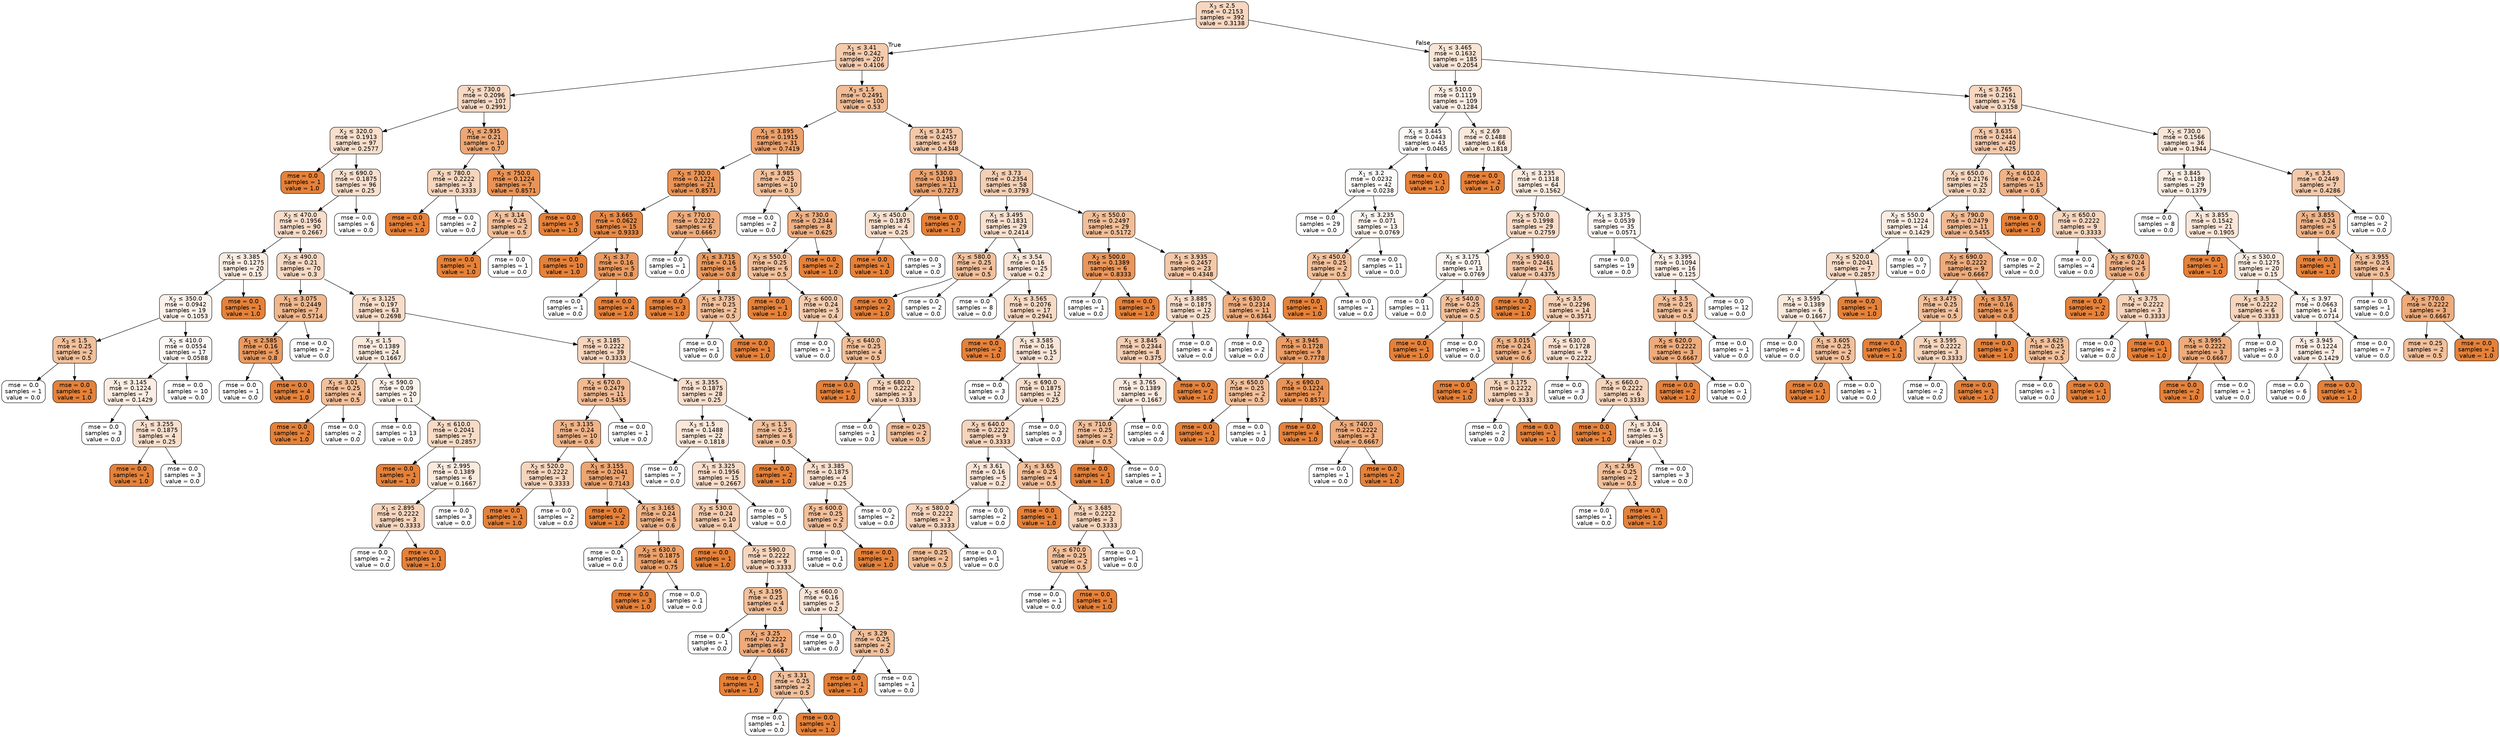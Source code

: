 digraph Tree {
node [shape=box, style="filled, rounded", color="black", fontname=helvetica] ;
edge [fontname=helvetica] ;
0 [label=<X<SUB>3</SUB> &le; 2.5<br/>mse = 0.2153<br/>samples = 392<br/>value = 0.3138>, fillcolor="#e5813950"] ;
1 [label=<X<SUB>1</SUB> &le; 3.41<br/>mse = 0.242<br/>samples = 207<br/>value = 0.4106>, fillcolor="#e5813969"] ;
0 -> 1 [labeldistance=2.5, labelangle=45, headlabel="True"] ;
2 [label=<X<SUB>2</SUB> &le; 730.0<br/>mse = 0.2096<br/>samples = 107<br/>value = 0.2991>, fillcolor="#e581394c"] ;
1 -> 2 ;
3 [label=<X<SUB>2</SUB> &le; 320.0<br/>mse = 0.1913<br/>samples = 97<br/>value = 0.2577>, fillcolor="#e5813942"] ;
2 -> 3 ;
4 [label=<mse = 0.0<br/>samples = 1<br/>value = 1.0>, fillcolor="#e58139ff"] ;
3 -> 4 ;
5 [label=<X<SUB>2</SUB> &le; 690.0<br/>mse = 0.1875<br/>samples = 96<br/>value = 0.25>, fillcolor="#e5813940"] ;
3 -> 5 ;
6 [label=<X<SUB>2</SUB> &le; 470.0<br/>mse = 0.1956<br/>samples = 90<br/>value = 0.2667>, fillcolor="#e5813944"] ;
5 -> 6 ;
7 [label=<X<SUB>1</SUB> &le; 3.385<br/>mse = 0.1275<br/>samples = 20<br/>value = 0.15>, fillcolor="#e5813926"] ;
6 -> 7 ;
8 [label=<X<SUB>2</SUB> &le; 350.0<br/>mse = 0.0942<br/>samples = 19<br/>value = 0.1053>, fillcolor="#e581391b"] ;
7 -> 8 ;
9 [label=<X<SUB>3</SUB> &le; 1.5<br/>mse = 0.25<br/>samples = 2<br/>value = 0.5>, fillcolor="#e5813980"] ;
8 -> 9 ;
10 [label=<mse = 0.0<br/>samples = 1<br/>value = 0.0>, fillcolor="#e5813900"] ;
9 -> 10 ;
11 [label=<mse = 0.0<br/>samples = 1<br/>value = 1.0>, fillcolor="#e58139ff"] ;
9 -> 11 ;
12 [label=<X<SUB>2</SUB> &le; 410.0<br/>mse = 0.0554<br/>samples = 17<br/>value = 0.0588>, fillcolor="#e581390f"] ;
8 -> 12 ;
13 [label=<X<SUB>1</SUB> &le; 3.145<br/>mse = 0.1224<br/>samples = 7<br/>value = 0.1429>, fillcolor="#e5813924"] ;
12 -> 13 ;
14 [label=<mse = 0.0<br/>samples = 3<br/>value = 0.0>, fillcolor="#e5813900"] ;
13 -> 14 ;
15 [label=<X<SUB>1</SUB> &le; 3.255<br/>mse = 0.1875<br/>samples = 4<br/>value = 0.25>, fillcolor="#e5813940"] ;
13 -> 15 ;
16 [label=<mse = 0.0<br/>samples = 1<br/>value = 1.0>, fillcolor="#e58139ff"] ;
15 -> 16 ;
17 [label=<mse = 0.0<br/>samples = 3<br/>value = 0.0>, fillcolor="#e5813900"] ;
15 -> 17 ;
18 [label=<mse = 0.0<br/>samples = 10<br/>value = 0.0>, fillcolor="#e5813900"] ;
12 -> 18 ;
19 [label=<mse = 0.0<br/>samples = 1<br/>value = 1.0>, fillcolor="#e58139ff"] ;
7 -> 19 ;
20 [label=<X<SUB>2</SUB> &le; 490.0<br/>mse = 0.21<br/>samples = 70<br/>value = 0.3>, fillcolor="#e581394c"] ;
6 -> 20 ;
21 [label=<X<SUB>1</SUB> &le; 3.075<br/>mse = 0.2449<br/>samples = 7<br/>value = 0.5714>, fillcolor="#e5813992"] ;
20 -> 21 ;
22 [label=<X<SUB>1</SUB> &le; 2.585<br/>mse = 0.16<br/>samples = 5<br/>value = 0.8>, fillcolor="#e58139cc"] ;
21 -> 22 ;
23 [label=<mse = 0.0<br/>samples = 1<br/>value = 0.0>, fillcolor="#e5813900"] ;
22 -> 23 ;
24 [label=<mse = 0.0<br/>samples = 4<br/>value = 1.0>, fillcolor="#e58139ff"] ;
22 -> 24 ;
25 [label=<mse = 0.0<br/>samples = 2<br/>value = 0.0>, fillcolor="#e5813900"] ;
21 -> 25 ;
26 [label=<X<SUB>1</SUB> &le; 3.125<br/>mse = 0.197<br/>samples = 63<br/>value = 0.2698>, fillcolor="#e5813945"] ;
20 -> 26 ;
27 [label=<X<SUB>3</SUB> &le; 1.5<br/>mse = 0.1389<br/>samples = 24<br/>value = 0.1667>, fillcolor="#e581392a"] ;
26 -> 27 ;
28 [label=<X<SUB>1</SUB> &le; 3.01<br/>mse = 0.25<br/>samples = 4<br/>value = 0.5>, fillcolor="#e5813980"] ;
27 -> 28 ;
29 [label=<mse = 0.0<br/>samples = 2<br/>value = 1.0>, fillcolor="#e58139ff"] ;
28 -> 29 ;
30 [label=<mse = 0.0<br/>samples = 2<br/>value = 0.0>, fillcolor="#e5813900"] ;
28 -> 30 ;
31 [label=<X<SUB>2</SUB> &le; 590.0<br/>mse = 0.09<br/>samples = 20<br/>value = 0.1>, fillcolor="#e581391a"] ;
27 -> 31 ;
32 [label=<mse = 0.0<br/>samples = 13<br/>value = 0.0>, fillcolor="#e5813900"] ;
31 -> 32 ;
33 [label=<X<SUB>2</SUB> &le; 610.0<br/>mse = 0.2041<br/>samples = 7<br/>value = 0.2857>, fillcolor="#e5813949"] ;
31 -> 33 ;
34 [label=<mse = 0.0<br/>samples = 1<br/>value = 1.0>, fillcolor="#e58139ff"] ;
33 -> 34 ;
35 [label=<X<SUB>1</SUB> &le; 2.995<br/>mse = 0.1389<br/>samples = 6<br/>value = 0.1667>, fillcolor="#e581392a"] ;
33 -> 35 ;
36 [label=<X<SUB>1</SUB> &le; 2.895<br/>mse = 0.2222<br/>samples = 3<br/>value = 0.3333>, fillcolor="#e5813955"] ;
35 -> 36 ;
37 [label=<mse = 0.0<br/>samples = 2<br/>value = 0.0>, fillcolor="#e5813900"] ;
36 -> 37 ;
38 [label=<mse = 0.0<br/>samples = 1<br/>value = 1.0>, fillcolor="#e58139ff"] ;
36 -> 38 ;
39 [label=<mse = 0.0<br/>samples = 3<br/>value = 0.0>, fillcolor="#e5813900"] ;
35 -> 39 ;
40 [label=<X<SUB>1</SUB> &le; 3.185<br/>mse = 0.2222<br/>samples = 39<br/>value = 0.3333>, fillcolor="#e5813955"] ;
26 -> 40 ;
41 [label=<X<SUB>2</SUB> &le; 670.0<br/>mse = 0.2479<br/>samples = 11<br/>value = 0.5455>, fillcolor="#e581398b"] ;
40 -> 41 ;
42 [label=<X<SUB>1</SUB> &le; 3.135<br/>mse = 0.24<br/>samples = 10<br/>value = 0.6>, fillcolor="#e5813999"] ;
41 -> 42 ;
43 [label=<X<SUB>2</SUB> &le; 520.0<br/>mse = 0.2222<br/>samples = 3<br/>value = 0.3333>, fillcolor="#e5813955"] ;
42 -> 43 ;
44 [label=<mse = 0.0<br/>samples = 1<br/>value = 1.0>, fillcolor="#e58139ff"] ;
43 -> 44 ;
45 [label=<mse = 0.0<br/>samples = 2<br/>value = 0.0>, fillcolor="#e5813900"] ;
43 -> 45 ;
46 [label=<X<SUB>1</SUB> &le; 3.155<br/>mse = 0.2041<br/>samples = 7<br/>value = 0.7143>, fillcolor="#e58139b6"] ;
42 -> 46 ;
47 [label=<mse = 0.0<br/>samples = 2<br/>value = 1.0>, fillcolor="#e58139ff"] ;
46 -> 47 ;
48 [label=<X<SUB>1</SUB> &le; 3.165<br/>mse = 0.24<br/>samples = 5<br/>value = 0.6>, fillcolor="#e5813999"] ;
46 -> 48 ;
49 [label=<mse = 0.0<br/>samples = 1<br/>value = 0.0>, fillcolor="#e5813900"] ;
48 -> 49 ;
50 [label=<X<SUB>2</SUB> &le; 630.0<br/>mse = 0.1875<br/>samples = 4<br/>value = 0.75>, fillcolor="#e58139bf"] ;
48 -> 50 ;
51 [label=<mse = 0.0<br/>samples = 3<br/>value = 1.0>, fillcolor="#e58139ff"] ;
50 -> 51 ;
52 [label=<mse = 0.0<br/>samples = 1<br/>value = 0.0>, fillcolor="#e5813900"] ;
50 -> 52 ;
53 [label=<mse = 0.0<br/>samples = 1<br/>value = 0.0>, fillcolor="#e5813900"] ;
41 -> 53 ;
54 [label=<X<SUB>1</SUB> &le; 3.355<br/>mse = 0.1875<br/>samples = 28<br/>value = 0.25>, fillcolor="#e5813940"] ;
40 -> 54 ;
55 [label=<X<SUB>3</SUB> &le; 1.5<br/>mse = 0.1488<br/>samples = 22<br/>value = 0.1818>, fillcolor="#e581392e"] ;
54 -> 55 ;
56 [label=<mse = 0.0<br/>samples = 7<br/>value = 0.0>, fillcolor="#e5813900"] ;
55 -> 56 ;
57 [label=<X<SUB>1</SUB> &le; 3.325<br/>mse = 0.1956<br/>samples = 15<br/>value = 0.2667>, fillcolor="#e5813944"] ;
55 -> 57 ;
58 [label=<X<SUB>2</SUB> &le; 530.0<br/>mse = 0.24<br/>samples = 10<br/>value = 0.4>, fillcolor="#e5813966"] ;
57 -> 58 ;
59 [label=<mse = 0.0<br/>samples = 1<br/>value = 1.0>, fillcolor="#e58139ff"] ;
58 -> 59 ;
60 [label=<X<SUB>2</SUB> &le; 590.0<br/>mse = 0.2222<br/>samples = 9<br/>value = 0.3333>, fillcolor="#e5813955"] ;
58 -> 60 ;
61 [label=<X<SUB>1</SUB> &le; 3.195<br/>mse = 0.25<br/>samples = 4<br/>value = 0.5>, fillcolor="#e5813980"] ;
60 -> 61 ;
62 [label=<mse = 0.0<br/>samples = 1<br/>value = 0.0>, fillcolor="#e5813900"] ;
61 -> 62 ;
63 [label=<X<SUB>1</SUB> &le; 3.25<br/>mse = 0.2222<br/>samples = 3<br/>value = 0.6667>, fillcolor="#e58139aa"] ;
61 -> 63 ;
64 [label=<mse = 0.0<br/>samples = 1<br/>value = 1.0>, fillcolor="#e58139ff"] ;
63 -> 64 ;
65 [label=<X<SUB>1</SUB> &le; 3.31<br/>mse = 0.25<br/>samples = 2<br/>value = 0.5>, fillcolor="#e5813980"] ;
63 -> 65 ;
66 [label=<mse = 0.0<br/>samples = 1<br/>value = 0.0>, fillcolor="#e5813900"] ;
65 -> 66 ;
67 [label=<mse = 0.0<br/>samples = 1<br/>value = 1.0>, fillcolor="#e58139ff"] ;
65 -> 67 ;
68 [label=<X<SUB>2</SUB> &le; 660.0<br/>mse = 0.16<br/>samples = 5<br/>value = 0.2>, fillcolor="#e5813933"] ;
60 -> 68 ;
69 [label=<mse = 0.0<br/>samples = 3<br/>value = 0.0>, fillcolor="#e5813900"] ;
68 -> 69 ;
70 [label=<X<SUB>1</SUB> &le; 3.29<br/>mse = 0.25<br/>samples = 2<br/>value = 0.5>, fillcolor="#e5813980"] ;
68 -> 70 ;
71 [label=<mse = 0.0<br/>samples = 1<br/>value = 1.0>, fillcolor="#e58139ff"] ;
70 -> 71 ;
72 [label=<mse = 0.0<br/>samples = 1<br/>value = 0.0>, fillcolor="#e5813900"] ;
70 -> 72 ;
73 [label=<mse = 0.0<br/>samples = 5<br/>value = 0.0>, fillcolor="#e5813900"] ;
57 -> 73 ;
74 [label=<X<SUB>3</SUB> &le; 1.5<br/>mse = 0.25<br/>samples = 6<br/>value = 0.5>, fillcolor="#e5813980"] ;
54 -> 74 ;
75 [label=<mse = 0.0<br/>samples = 2<br/>value = 1.0>, fillcolor="#e58139ff"] ;
74 -> 75 ;
76 [label=<X<SUB>1</SUB> &le; 3.385<br/>mse = 0.1875<br/>samples = 4<br/>value = 0.25>, fillcolor="#e5813940"] ;
74 -> 76 ;
77 [label=<X<SUB>2</SUB> &le; 600.0<br/>mse = 0.25<br/>samples = 2<br/>value = 0.5>, fillcolor="#e5813980"] ;
76 -> 77 ;
78 [label=<mse = 0.0<br/>samples = 1<br/>value = 0.0>, fillcolor="#e5813900"] ;
77 -> 78 ;
79 [label=<mse = 0.0<br/>samples = 1<br/>value = 1.0>, fillcolor="#e58139ff"] ;
77 -> 79 ;
80 [label=<mse = 0.0<br/>samples = 2<br/>value = 0.0>, fillcolor="#e5813900"] ;
76 -> 80 ;
81 [label=<mse = 0.0<br/>samples = 6<br/>value = 0.0>, fillcolor="#e5813900"] ;
5 -> 81 ;
82 [label=<X<SUB>1</SUB> &le; 2.935<br/>mse = 0.21<br/>samples = 10<br/>value = 0.7>, fillcolor="#e58139b2"] ;
2 -> 82 ;
83 [label=<X<SUB>2</SUB> &le; 780.0<br/>mse = 0.2222<br/>samples = 3<br/>value = 0.3333>, fillcolor="#e5813955"] ;
82 -> 83 ;
84 [label=<mse = 0.0<br/>samples = 1<br/>value = 1.0>, fillcolor="#e58139ff"] ;
83 -> 84 ;
85 [label=<mse = 0.0<br/>samples = 2<br/>value = 0.0>, fillcolor="#e5813900"] ;
83 -> 85 ;
86 [label=<X<SUB>2</SUB> &le; 750.0<br/>mse = 0.1224<br/>samples = 7<br/>value = 0.8571>, fillcolor="#e58139db"] ;
82 -> 86 ;
87 [label=<X<SUB>1</SUB> &le; 3.14<br/>mse = 0.25<br/>samples = 2<br/>value = 0.5>, fillcolor="#e5813980"] ;
86 -> 87 ;
88 [label=<mse = 0.0<br/>samples = 1<br/>value = 1.0>, fillcolor="#e58139ff"] ;
87 -> 88 ;
89 [label=<mse = 0.0<br/>samples = 1<br/>value = 0.0>, fillcolor="#e5813900"] ;
87 -> 89 ;
90 [label=<mse = 0.0<br/>samples = 5<br/>value = 1.0>, fillcolor="#e58139ff"] ;
86 -> 90 ;
91 [label=<X<SUB>3</SUB> &le; 1.5<br/>mse = 0.2491<br/>samples = 100<br/>value = 0.53>, fillcolor="#e5813987"] ;
1 -> 91 ;
92 [label=<X<SUB>1</SUB> &le; 3.895<br/>mse = 0.1915<br/>samples = 31<br/>value = 0.7419>, fillcolor="#e58139bd"] ;
91 -> 92 ;
93 [label=<X<SUB>2</SUB> &le; 730.0<br/>mse = 0.1224<br/>samples = 21<br/>value = 0.8571>, fillcolor="#e58139db"] ;
92 -> 93 ;
94 [label=<X<SUB>1</SUB> &le; 3.665<br/>mse = 0.0622<br/>samples = 15<br/>value = 0.9333>, fillcolor="#e58139ee"] ;
93 -> 94 ;
95 [label=<mse = 0.0<br/>samples = 10<br/>value = 1.0>, fillcolor="#e58139ff"] ;
94 -> 95 ;
96 [label=<X<SUB>1</SUB> &le; 3.7<br/>mse = 0.16<br/>samples = 5<br/>value = 0.8>, fillcolor="#e58139cc"] ;
94 -> 96 ;
97 [label=<mse = 0.0<br/>samples = 1<br/>value = 0.0>, fillcolor="#e5813900"] ;
96 -> 97 ;
98 [label=<mse = 0.0<br/>samples = 4<br/>value = 1.0>, fillcolor="#e58139ff"] ;
96 -> 98 ;
99 [label=<X<SUB>2</SUB> &le; 770.0<br/>mse = 0.2222<br/>samples = 6<br/>value = 0.6667>, fillcolor="#e58139aa"] ;
93 -> 99 ;
100 [label=<mse = 0.0<br/>samples = 1<br/>value = 0.0>, fillcolor="#e5813900"] ;
99 -> 100 ;
101 [label=<X<SUB>1</SUB> &le; 3.715<br/>mse = 0.16<br/>samples = 5<br/>value = 0.8>, fillcolor="#e58139cc"] ;
99 -> 101 ;
102 [label=<mse = 0.0<br/>samples = 3<br/>value = 1.0>, fillcolor="#e58139ff"] ;
101 -> 102 ;
103 [label=<X<SUB>1</SUB> &le; 3.735<br/>mse = 0.25<br/>samples = 2<br/>value = 0.5>, fillcolor="#e5813980"] ;
101 -> 103 ;
104 [label=<mse = 0.0<br/>samples = 1<br/>value = 0.0>, fillcolor="#e5813900"] ;
103 -> 104 ;
105 [label=<mse = 0.0<br/>samples = 1<br/>value = 1.0>, fillcolor="#e58139ff"] ;
103 -> 105 ;
106 [label=<X<SUB>1</SUB> &le; 3.985<br/>mse = 0.25<br/>samples = 10<br/>value = 0.5>, fillcolor="#e5813980"] ;
92 -> 106 ;
107 [label=<mse = 0.0<br/>samples = 2<br/>value = 0.0>, fillcolor="#e5813900"] ;
106 -> 107 ;
108 [label=<X<SUB>2</SUB> &le; 730.0<br/>mse = 0.2344<br/>samples = 8<br/>value = 0.625>, fillcolor="#e581399f"] ;
106 -> 108 ;
109 [label=<X<SUB>2</SUB> &le; 550.0<br/>mse = 0.25<br/>samples = 6<br/>value = 0.5>, fillcolor="#e5813980"] ;
108 -> 109 ;
110 [label=<mse = 0.0<br/>samples = 1<br/>value = 1.0>, fillcolor="#e58139ff"] ;
109 -> 110 ;
111 [label=<X<SUB>2</SUB> &le; 600.0<br/>mse = 0.24<br/>samples = 5<br/>value = 0.4>, fillcolor="#e5813966"] ;
109 -> 111 ;
112 [label=<mse = 0.0<br/>samples = 1<br/>value = 0.0>, fillcolor="#e5813900"] ;
111 -> 112 ;
113 [label=<X<SUB>2</SUB> &le; 640.0<br/>mse = 0.25<br/>samples = 4<br/>value = 0.5>, fillcolor="#e5813980"] ;
111 -> 113 ;
114 [label=<mse = 0.0<br/>samples = 1<br/>value = 1.0>, fillcolor="#e58139ff"] ;
113 -> 114 ;
115 [label=<X<SUB>2</SUB> &le; 680.0<br/>mse = 0.2222<br/>samples = 3<br/>value = 0.3333>, fillcolor="#e5813955"] ;
113 -> 115 ;
116 [label=<mse = 0.0<br/>samples = 1<br/>value = 0.0>, fillcolor="#e5813900"] ;
115 -> 116 ;
117 [label=<mse = 0.25<br/>samples = 2<br/>value = 0.5>, fillcolor="#e5813980"] ;
115 -> 117 ;
118 [label=<mse = 0.0<br/>samples = 2<br/>value = 1.0>, fillcolor="#e58139ff"] ;
108 -> 118 ;
119 [label=<X<SUB>1</SUB> &le; 3.475<br/>mse = 0.2457<br/>samples = 69<br/>value = 0.4348>, fillcolor="#e581396f"] ;
91 -> 119 ;
120 [label=<X<SUB>2</SUB> &le; 530.0<br/>mse = 0.1983<br/>samples = 11<br/>value = 0.7273>, fillcolor="#e58139b9"] ;
119 -> 120 ;
121 [label=<X<SUB>2</SUB> &le; 450.0<br/>mse = 0.1875<br/>samples = 4<br/>value = 0.25>, fillcolor="#e5813940"] ;
120 -> 121 ;
122 [label=<mse = 0.0<br/>samples = 1<br/>value = 1.0>, fillcolor="#e58139ff"] ;
121 -> 122 ;
123 [label=<mse = 0.0<br/>samples = 3<br/>value = 0.0>, fillcolor="#e5813900"] ;
121 -> 123 ;
124 [label=<mse = 0.0<br/>samples = 7<br/>value = 1.0>, fillcolor="#e58139ff"] ;
120 -> 124 ;
125 [label=<X<SUB>1</SUB> &le; 3.73<br/>mse = 0.2354<br/>samples = 58<br/>value = 0.3793>, fillcolor="#e5813961"] ;
119 -> 125 ;
126 [label=<X<SUB>1</SUB> &le; 3.495<br/>mse = 0.1831<br/>samples = 29<br/>value = 0.2414>, fillcolor="#e581393e"] ;
125 -> 126 ;
127 [label=<X<SUB>2</SUB> &le; 580.0<br/>mse = 0.25<br/>samples = 4<br/>value = 0.5>, fillcolor="#e5813980"] ;
126 -> 127 ;
128 [label=<mse = 0.0<br/>samples = 2<br/>value = 1.0>, fillcolor="#e58139ff"] ;
127 -> 128 ;
129 [label=<mse = 0.0<br/>samples = 2<br/>value = 0.0>, fillcolor="#e5813900"] ;
127 -> 129 ;
130 [label=<X<SUB>1</SUB> &le; 3.54<br/>mse = 0.16<br/>samples = 25<br/>value = 0.2>, fillcolor="#e5813933"] ;
126 -> 130 ;
131 [label=<mse = 0.0<br/>samples = 8<br/>value = 0.0>, fillcolor="#e5813900"] ;
130 -> 131 ;
132 [label=<X<SUB>1</SUB> &le; 3.565<br/>mse = 0.2076<br/>samples = 17<br/>value = 0.2941>, fillcolor="#e581394b"] ;
130 -> 132 ;
133 [label=<mse = 0.0<br/>samples = 2<br/>value = 1.0>, fillcolor="#e58139ff"] ;
132 -> 133 ;
134 [label=<X<SUB>1</SUB> &le; 3.585<br/>mse = 0.16<br/>samples = 15<br/>value = 0.2>, fillcolor="#e5813933"] ;
132 -> 134 ;
135 [label=<mse = 0.0<br/>samples = 3<br/>value = 0.0>, fillcolor="#e5813900"] ;
134 -> 135 ;
136 [label=<X<SUB>2</SUB> &le; 690.0<br/>mse = 0.1875<br/>samples = 12<br/>value = 0.25>, fillcolor="#e5813940"] ;
134 -> 136 ;
137 [label=<X<SUB>2</SUB> &le; 640.0<br/>mse = 0.2222<br/>samples = 9<br/>value = 0.3333>, fillcolor="#e5813955"] ;
136 -> 137 ;
138 [label=<X<SUB>1</SUB> &le; 3.61<br/>mse = 0.16<br/>samples = 5<br/>value = 0.2>, fillcolor="#e5813933"] ;
137 -> 138 ;
139 [label=<X<SUB>2</SUB> &le; 580.0<br/>mse = 0.2222<br/>samples = 3<br/>value = 0.3333>, fillcolor="#e5813955"] ;
138 -> 139 ;
140 [label=<mse = 0.25<br/>samples = 2<br/>value = 0.5>, fillcolor="#e5813980"] ;
139 -> 140 ;
141 [label=<mse = 0.0<br/>samples = 1<br/>value = 0.0>, fillcolor="#e5813900"] ;
139 -> 141 ;
142 [label=<mse = 0.0<br/>samples = 2<br/>value = 0.0>, fillcolor="#e5813900"] ;
138 -> 142 ;
143 [label=<X<SUB>1</SUB> &le; 3.65<br/>mse = 0.25<br/>samples = 4<br/>value = 0.5>, fillcolor="#e5813980"] ;
137 -> 143 ;
144 [label=<mse = 0.0<br/>samples = 1<br/>value = 1.0>, fillcolor="#e58139ff"] ;
143 -> 144 ;
145 [label=<X<SUB>1</SUB> &le; 3.685<br/>mse = 0.2222<br/>samples = 3<br/>value = 0.3333>, fillcolor="#e5813955"] ;
143 -> 145 ;
146 [label=<X<SUB>2</SUB> &le; 670.0<br/>mse = 0.25<br/>samples = 2<br/>value = 0.5>, fillcolor="#e5813980"] ;
145 -> 146 ;
147 [label=<mse = 0.0<br/>samples = 1<br/>value = 0.0>, fillcolor="#e5813900"] ;
146 -> 147 ;
148 [label=<mse = 0.0<br/>samples = 1<br/>value = 1.0>, fillcolor="#e58139ff"] ;
146 -> 148 ;
149 [label=<mse = 0.0<br/>samples = 1<br/>value = 0.0>, fillcolor="#e5813900"] ;
145 -> 149 ;
150 [label=<mse = 0.0<br/>samples = 3<br/>value = 0.0>, fillcolor="#e5813900"] ;
136 -> 150 ;
151 [label=<X<SUB>2</SUB> &le; 550.0<br/>mse = 0.2497<br/>samples = 29<br/>value = 0.5172>, fillcolor="#e5813984"] ;
125 -> 151 ;
152 [label=<X<SUB>2</SUB> &le; 500.0<br/>mse = 0.1389<br/>samples = 6<br/>value = 0.8333>, fillcolor="#e58139d4"] ;
151 -> 152 ;
153 [label=<mse = 0.0<br/>samples = 1<br/>value = 0.0>, fillcolor="#e5813900"] ;
152 -> 153 ;
154 [label=<mse = 0.0<br/>samples = 5<br/>value = 1.0>, fillcolor="#e58139ff"] ;
152 -> 154 ;
155 [label=<X<SUB>1</SUB> &le; 3.935<br/>mse = 0.2457<br/>samples = 23<br/>value = 0.4348>, fillcolor="#e581396f"] ;
151 -> 155 ;
156 [label=<X<SUB>1</SUB> &le; 3.885<br/>mse = 0.1875<br/>samples = 12<br/>value = 0.25>, fillcolor="#e5813940"] ;
155 -> 156 ;
157 [label=<X<SUB>1</SUB> &le; 3.845<br/>mse = 0.2344<br/>samples = 8<br/>value = 0.375>, fillcolor="#e5813960"] ;
156 -> 157 ;
158 [label=<X<SUB>1</SUB> &le; 3.765<br/>mse = 0.1389<br/>samples = 6<br/>value = 0.1667>, fillcolor="#e581392a"] ;
157 -> 158 ;
159 [label=<X<SUB>2</SUB> &le; 710.0<br/>mse = 0.25<br/>samples = 2<br/>value = 0.5>, fillcolor="#e5813980"] ;
158 -> 159 ;
160 [label=<mse = 0.0<br/>samples = 1<br/>value = 1.0>, fillcolor="#e58139ff"] ;
159 -> 160 ;
161 [label=<mse = 0.0<br/>samples = 1<br/>value = 0.0>, fillcolor="#e5813900"] ;
159 -> 161 ;
162 [label=<mse = 0.0<br/>samples = 4<br/>value = 0.0>, fillcolor="#e5813900"] ;
158 -> 162 ;
163 [label=<mse = 0.0<br/>samples = 2<br/>value = 1.0>, fillcolor="#e58139ff"] ;
157 -> 163 ;
164 [label=<mse = 0.0<br/>samples = 4<br/>value = 0.0>, fillcolor="#e5813900"] ;
156 -> 164 ;
165 [label=<X<SUB>2</SUB> &le; 630.0<br/>mse = 0.2314<br/>samples = 11<br/>value = 0.6364>, fillcolor="#e58139a2"] ;
155 -> 165 ;
166 [label=<mse = 0.0<br/>samples = 2<br/>value = 0.0>, fillcolor="#e5813900"] ;
165 -> 166 ;
167 [label=<X<SUB>1</SUB> &le; 3.945<br/>mse = 0.1728<br/>samples = 9<br/>value = 0.7778>, fillcolor="#e58139c6"] ;
165 -> 167 ;
168 [label=<X<SUB>2</SUB> &le; 650.0<br/>mse = 0.25<br/>samples = 2<br/>value = 0.5>, fillcolor="#e5813980"] ;
167 -> 168 ;
169 [label=<mse = 0.0<br/>samples = 1<br/>value = 1.0>, fillcolor="#e58139ff"] ;
168 -> 169 ;
170 [label=<mse = 0.0<br/>samples = 1<br/>value = 0.0>, fillcolor="#e5813900"] ;
168 -> 170 ;
171 [label=<X<SUB>2</SUB> &le; 690.0<br/>mse = 0.1224<br/>samples = 7<br/>value = 0.8571>, fillcolor="#e58139db"] ;
167 -> 171 ;
172 [label=<mse = 0.0<br/>samples = 4<br/>value = 1.0>, fillcolor="#e58139ff"] ;
171 -> 172 ;
173 [label=<X<SUB>2</SUB> &le; 740.0<br/>mse = 0.2222<br/>samples = 3<br/>value = 0.6667>, fillcolor="#e58139aa"] ;
171 -> 173 ;
174 [label=<mse = 0.0<br/>samples = 1<br/>value = 0.0>, fillcolor="#e5813900"] ;
173 -> 174 ;
175 [label=<mse = 0.0<br/>samples = 2<br/>value = 1.0>, fillcolor="#e58139ff"] ;
173 -> 175 ;
176 [label=<X<SUB>1</SUB> &le; 3.465<br/>mse = 0.1632<br/>samples = 185<br/>value = 0.2054>, fillcolor="#e5813934"] ;
0 -> 176 [labeldistance=2.5, labelangle=-45, headlabel="False"] ;
177 [label=<X<SUB>2</SUB> &le; 510.0<br/>mse = 0.1119<br/>samples = 109<br/>value = 0.1284>, fillcolor="#e5813921"] ;
176 -> 177 ;
178 [label=<X<SUB>1</SUB> &le; 3.445<br/>mse = 0.0443<br/>samples = 43<br/>value = 0.0465>, fillcolor="#e581390c"] ;
177 -> 178 ;
179 [label=<X<SUB>1</SUB> &le; 3.2<br/>mse = 0.0232<br/>samples = 42<br/>value = 0.0238>, fillcolor="#e5813906"] ;
178 -> 179 ;
180 [label=<mse = 0.0<br/>samples = 29<br/>value = 0.0>, fillcolor="#e5813900"] ;
179 -> 180 ;
181 [label=<X<SUB>1</SUB> &le; 3.235<br/>mse = 0.071<br/>samples = 13<br/>value = 0.0769>, fillcolor="#e5813914"] ;
179 -> 181 ;
182 [label=<X<SUB>2</SUB> &le; 450.0<br/>mse = 0.25<br/>samples = 2<br/>value = 0.5>, fillcolor="#e5813980"] ;
181 -> 182 ;
183 [label=<mse = 0.0<br/>samples = 1<br/>value = 1.0>, fillcolor="#e58139ff"] ;
182 -> 183 ;
184 [label=<mse = 0.0<br/>samples = 1<br/>value = 0.0>, fillcolor="#e5813900"] ;
182 -> 184 ;
185 [label=<mse = 0.0<br/>samples = 11<br/>value = 0.0>, fillcolor="#e5813900"] ;
181 -> 185 ;
186 [label=<mse = 0.0<br/>samples = 1<br/>value = 1.0>, fillcolor="#e58139ff"] ;
178 -> 186 ;
187 [label=<X<SUB>1</SUB> &le; 2.69<br/>mse = 0.1488<br/>samples = 66<br/>value = 0.1818>, fillcolor="#e581392e"] ;
177 -> 187 ;
188 [label=<mse = 0.0<br/>samples = 2<br/>value = 1.0>, fillcolor="#e58139ff"] ;
187 -> 188 ;
189 [label=<X<SUB>1</SUB> &le; 3.235<br/>mse = 0.1318<br/>samples = 64<br/>value = 0.1562>, fillcolor="#e5813928"] ;
187 -> 189 ;
190 [label=<X<SUB>2</SUB> &le; 570.0<br/>mse = 0.1998<br/>samples = 29<br/>value = 0.2759>, fillcolor="#e5813946"] ;
189 -> 190 ;
191 [label=<X<SUB>1</SUB> &le; 3.175<br/>mse = 0.071<br/>samples = 13<br/>value = 0.0769>, fillcolor="#e5813914"] ;
190 -> 191 ;
192 [label=<mse = 0.0<br/>samples = 11<br/>value = 0.0>, fillcolor="#e5813900"] ;
191 -> 192 ;
193 [label=<X<SUB>2</SUB> &le; 540.0<br/>mse = 0.25<br/>samples = 2<br/>value = 0.5>, fillcolor="#e5813980"] ;
191 -> 193 ;
194 [label=<mse = 0.0<br/>samples = 1<br/>value = 1.0>, fillcolor="#e58139ff"] ;
193 -> 194 ;
195 [label=<mse = 0.0<br/>samples = 1<br/>value = 0.0>, fillcolor="#e5813900"] ;
193 -> 195 ;
196 [label=<X<SUB>2</SUB> &le; 590.0<br/>mse = 0.2461<br/>samples = 16<br/>value = 0.4375>, fillcolor="#e5813970"] ;
190 -> 196 ;
197 [label=<mse = 0.0<br/>samples = 2<br/>value = 1.0>, fillcolor="#e58139ff"] ;
196 -> 197 ;
198 [label=<X<SUB>3</SUB> &le; 3.5<br/>mse = 0.2296<br/>samples = 14<br/>value = 0.3571>, fillcolor="#e581395b"] ;
196 -> 198 ;
199 [label=<X<SUB>1</SUB> &le; 3.015<br/>mse = 0.24<br/>samples = 5<br/>value = 0.6>, fillcolor="#e5813999"] ;
198 -> 199 ;
200 [label=<mse = 0.0<br/>samples = 2<br/>value = 1.0>, fillcolor="#e58139ff"] ;
199 -> 200 ;
201 [label=<X<SUB>1</SUB> &le; 3.175<br/>mse = 0.2222<br/>samples = 3<br/>value = 0.3333>, fillcolor="#e5813955"] ;
199 -> 201 ;
202 [label=<mse = 0.0<br/>samples = 2<br/>value = 0.0>, fillcolor="#e5813900"] ;
201 -> 202 ;
203 [label=<mse = 0.0<br/>samples = 1<br/>value = 1.0>, fillcolor="#e58139ff"] ;
201 -> 203 ;
204 [label=<X<SUB>2</SUB> &le; 630.0<br/>mse = 0.1728<br/>samples = 9<br/>value = 0.2222>, fillcolor="#e5813939"] ;
198 -> 204 ;
205 [label=<mse = 0.0<br/>samples = 3<br/>value = 0.0>, fillcolor="#e5813900"] ;
204 -> 205 ;
206 [label=<X<SUB>2</SUB> &le; 660.0<br/>mse = 0.2222<br/>samples = 6<br/>value = 0.3333>, fillcolor="#e5813955"] ;
204 -> 206 ;
207 [label=<mse = 0.0<br/>samples = 1<br/>value = 1.0>, fillcolor="#e58139ff"] ;
206 -> 207 ;
208 [label=<X<SUB>1</SUB> &le; 3.04<br/>mse = 0.16<br/>samples = 5<br/>value = 0.2>, fillcolor="#e5813933"] ;
206 -> 208 ;
209 [label=<X<SUB>1</SUB> &le; 2.95<br/>mse = 0.25<br/>samples = 2<br/>value = 0.5>, fillcolor="#e5813980"] ;
208 -> 209 ;
210 [label=<mse = 0.0<br/>samples = 1<br/>value = 0.0>, fillcolor="#e5813900"] ;
209 -> 210 ;
211 [label=<mse = 0.0<br/>samples = 1<br/>value = 1.0>, fillcolor="#e58139ff"] ;
209 -> 211 ;
212 [label=<mse = 0.0<br/>samples = 3<br/>value = 0.0>, fillcolor="#e5813900"] ;
208 -> 212 ;
213 [label=<X<SUB>1</SUB> &le; 3.375<br/>mse = 0.0539<br/>samples = 35<br/>value = 0.0571>, fillcolor="#e581390f"] ;
189 -> 213 ;
214 [label=<mse = 0.0<br/>samples = 19<br/>value = 0.0>, fillcolor="#e5813900"] ;
213 -> 214 ;
215 [label=<X<SUB>1</SUB> &le; 3.395<br/>mse = 0.1094<br/>samples = 16<br/>value = 0.125>, fillcolor="#e5813920"] ;
213 -> 215 ;
216 [label=<X<SUB>3</SUB> &le; 3.5<br/>mse = 0.25<br/>samples = 4<br/>value = 0.5>, fillcolor="#e5813980"] ;
215 -> 216 ;
217 [label=<X<SUB>2</SUB> &le; 620.0<br/>mse = 0.2222<br/>samples = 3<br/>value = 0.6667>, fillcolor="#e58139aa"] ;
216 -> 217 ;
218 [label=<mse = 0.0<br/>samples = 2<br/>value = 1.0>, fillcolor="#e58139ff"] ;
217 -> 218 ;
219 [label=<mse = 0.0<br/>samples = 1<br/>value = 0.0>, fillcolor="#e5813900"] ;
217 -> 219 ;
220 [label=<mse = 0.0<br/>samples = 1<br/>value = 0.0>, fillcolor="#e5813900"] ;
216 -> 220 ;
221 [label=<mse = 0.0<br/>samples = 12<br/>value = 0.0>, fillcolor="#e5813900"] ;
215 -> 221 ;
222 [label=<X<SUB>1</SUB> &le; 3.765<br/>mse = 0.2161<br/>samples = 76<br/>value = 0.3158>, fillcolor="#e5813951"] ;
176 -> 222 ;
223 [label=<X<SUB>1</SUB> &le; 3.635<br/>mse = 0.2444<br/>samples = 40<br/>value = 0.425>, fillcolor="#e581396c"] ;
222 -> 223 ;
224 [label=<X<SUB>2</SUB> &le; 650.0<br/>mse = 0.2176<br/>samples = 25<br/>value = 0.32>, fillcolor="#e5813952"] ;
223 -> 224 ;
225 [label=<X<SUB>2</SUB> &le; 550.0<br/>mse = 0.1224<br/>samples = 14<br/>value = 0.1429>, fillcolor="#e5813924"] ;
224 -> 225 ;
226 [label=<X<SUB>2</SUB> &le; 520.0<br/>mse = 0.2041<br/>samples = 7<br/>value = 0.2857>, fillcolor="#e5813949"] ;
225 -> 226 ;
227 [label=<X<SUB>1</SUB> &le; 3.595<br/>mse = 0.1389<br/>samples = 6<br/>value = 0.1667>, fillcolor="#e581392a"] ;
226 -> 227 ;
228 [label=<mse = 0.0<br/>samples = 4<br/>value = 0.0>, fillcolor="#e5813900"] ;
227 -> 228 ;
229 [label=<X<SUB>1</SUB> &le; 3.605<br/>mse = 0.25<br/>samples = 2<br/>value = 0.5>, fillcolor="#e5813980"] ;
227 -> 229 ;
230 [label=<mse = 0.0<br/>samples = 1<br/>value = 1.0>, fillcolor="#e58139ff"] ;
229 -> 230 ;
231 [label=<mse = 0.0<br/>samples = 1<br/>value = 0.0>, fillcolor="#e5813900"] ;
229 -> 231 ;
232 [label=<mse = 0.0<br/>samples = 1<br/>value = 1.0>, fillcolor="#e58139ff"] ;
226 -> 232 ;
233 [label=<mse = 0.0<br/>samples = 7<br/>value = 0.0>, fillcolor="#e5813900"] ;
225 -> 233 ;
234 [label=<X<SUB>2</SUB> &le; 790.0<br/>mse = 0.2479<br/>samples = 11<br/>value = 0.5455>, fillcolor="#e581398b"] ;
224 -> 234 ;
235 [label=<X<SUB>2</SUB> &le; 690.0<br/>mse = 0.2222<br/>samples = 9<br/>value = 0.6667>, fillcolor="#e58139aa"] ;
234 -> 235 ;
236 [label=<X<SUB>1</SUB> &le; 3.475<br/>mse = 0.25<br/>samples = 4<br/>value = 0.5>, fillcolor="#e5813980"] ;
235 -> 236 ;
237 [label=<mse = 0.0<br/>samples = 1<br/>value = 1.0>, fillcolor="#e58139ff"] ;
236 -> 237 ;
238 [label=<X<SUB>1</SUB> &le; 3.595<br/>mse = 0.2222<br/>samples = 3<br/>value = 0.3333>, fillcolor="#e5813955"] ;
236 -> 238 ;
239 [label=<mse = 0.0<br/>samples = 2<br/>value = 0.0>, fillcolor="#e5813900"] ;
238 -> 239 ;
240 [label=<mse = 0.0<br/>samples = 1<br/>value = 1.0>, fillcolor="#e58139ff"] ;
238 -> 240 ;
241 [label=<X<SUB>1</SUB> &le; 3.57<br/>mse = 0.16<br/>samples = 5<br/>value = 0.8>, fillcolor="#e58139cc"] ;
235 -> 241 ;
242 [label=<mse = 0.0<br/>samples = 3<br/>value = 1.0>, fillcolor="#e58139ff"] ;
241 -> 242 ;
243 [label=<X<SUB>1</SUB> &le; 3.625<br/>mse = 0.25<br/>samples = 2<br/>value = 0.5>, fillcolor="#e5813980"] ;
241 -> 243 ;
244 [label=<mse = 0.0<br/>samples = 1<br/>value = 0.0>, fillcolor="#e5813900"] ;
243 -> 244 ;
245 [label=<mse = 0.0<br/>samples = 1<br/>value = 1.0>, fillcolor="#e58139ff"] ;
243 -> 245 ;
246 [label=<mse = 0.0<br/>samples = 2<br/>value = 0.0>, fillcolor="#e5813900"] ;
234 -> 246 ;
247 [label=<X<SUB>2</SUB> &le; 610.0<br/>mse = 0.24<br/>samples = 15<br/>value = 0.6>, fillcolor="#e5813999"] ;
223 -> 247 ;
248 [label=<mse = 0.0<br/>samples = 6<br/>value = 1.0>, fillcolor="#e58139ff"] ;
247 -> 248 ;
249 [label=<X<SUB>2</SUB> &le; 650.0<br/>mse = 0.2222<br/>samples = 9<br/>value = 0.3333>, fillcolor="#e5813955"] ;
247 -> 249 ;
250 [label=<mse = 0.0<br/>samples = 4<br/>value = 0.0>, fillcolor="#e5813900"] ;
249 -> 250 ;
251 [label=<X<SUB>2</SUB> &le; 670.0<br/>mse = 0.24<br/>samples = 5<br/>value = 0.6>, fillcolor="#e5813999"] ;
249 -> 251 ;
252 [label=<mse = 0.0<br/>samples = 2<br/>value = 1.0>, fillcolor="#e58139ff"] ;
251 -> 252 ;
253 [label=<X<SUB>1</SUB> &le; 3.75<br/>mse = 0.2222<br/>samples = 3<br/>value = 0.3333>, fillcolor="#e5813955"] ;
251 -> 253 ;
254 [label=<mse = 0.0<br/>samples = 2<br/>value = 0.0>, fillcolor="#e5813900"] ;
253 -> 254 ;
255 [label=<mse = 0.0<br/>samples = 1<br/>value = 1.0>, fillcolor="#e58139ff"] ;
253 -> 255 ;
256 [label=<X<SUB>2</SUB> &le; 730.0<br/>mse = 0.1566<br/>samples = 36<br/>value = 0.1944>, fillcolor="#e5813932"] ;
222 -> 256 ;
257 [label=<X<SUB>1</SUB> &le; 3.845<br/>mse = 0.1189<br/>samples = 29<br/>value = 0.1379>, fillcolor="#e5813923"] ;
256 -> 257 ;
258 [label=<mse = 0.0<br/>samples = 8<br/>value = 0.0>, fillcolor="#e5813900"] ;
257 -> 258 ;
259 [label=<X<SUB>1</SUB> &le; 3.855<br/>mse = 0.1542<br/>samples = 21<br/>value = 0.1905>, fillcolor="#e5813931"] ;
257 -> 259 ;
260 [label=<mse = 0.0<br/>samples = 1<br/>value = 1.0>, fillcolor="#e58139ff"] ;
259 -> 260 ;
261 [label=<X<SUB>2</SUB> &le; 530.0<br/>mse = 0.1275<br/>samples = 20<br/>value = 0.15>, fillcolor="#e5813926"] ;
259 -> 261 ;
262 [label=<X<SUB>3</SUB> &le; 3.5<br/>mse = 0.2222<br/>samples = 6<br/>value = 0.3333>, fillcolor="#e5813955"] ;
261 -> 262 ;
263 [label=<X<SUB>1</SUB> &le; 3.995<br/>mse = 0.2222<br/>samples = 3<br/>value = 0.6667>, fillcolor="#e58139aa"] ;
262 -> 263 ;
264 [label=<mse = 0.0<br/>samples = 2<br/>value = 1.0>, fillcolor="#e58139ff"] ;
263 -> 264 ;
265 [label=<mse = 0.0<br/>samples = 1<br/>value = 0.0>, fillcolor="#e5813900"] ;
263 -> 265 ;
266 [label=<mse = 0.0<br/>samples = 3<br/>value = 0.0>, fillcolor="#e5813900"] ;
262 -> 266 ;
267 [label=<X<SUB>1</SUB> &le; 3.97<br/>mse = 0.0663<br/>samples = 14<br/>value = 0.0714>, fillcolor="#e5813912"] ;
261 -> 267 ;
268 [label=<X<SUB>1</SUB> &le; 3.945<br/>mse = 0.1224<br/>samples = 7<br/>value = 0.1429>, fillcolor="#e5813924"] ;
267 -> 268 ;
269 [label=<mse = 0.0<br/>samples = 6<br/>value = 0.0>, fillcolor="#e5813900"] ;
268 -> 269 ;
270 [label=<mse = 0.0<br/>samples = 1<br/>value = 1.0>, fillcolor="#e58139ff"] ;
268 -> 270 ;
271 [label=<mse = 0.0<br/>samples = 7<br/>value = 0.0>, fillcolor="#e5813900"] ;
267 -> 271 ;
272 [label=<X<SUB>3</SUB> &le; 3.5<br/>mse = 0.2449<br/>samples = 7<br/>value = 0.4286>, fillcolor="#e581396d"] ;
256 -> 272 ;
273 [label=<X<SUB>1</SUB> &le; 3.855<br/>mse = 0.24<br/>samples = 5<br/>value = 0.6>, fillcolor="#e5813999"] ;
272 -> 273 ;
274 [label=<mse = 0.0<br/>samples = 1<br/>value = 1.0>, fillcolor="#e58139ff"] ;
273 -> 274 ;
275 [label=<X<SUB>1</SUB> &le; 3.955<br/>mse = 0.25<br/>samples = 4<br/>value = 0.5>, fillcolor="#e5813980"] ;
273 -> 275 ;
276 [label=<mse = 0.0<br/>samples = 1<br/>value = 0.0>, fillcolor="#e5813900"] ;
275 -> 276 ;
277 [label=<X<SUB>2</SUB> &le; 770.0<br/>mse = 0.2222<br/>samples = 3<br/>value = 0.6667>, fillcolor="#e58139aa"] ;
275 -> 277 ;
278 [label=<mse = 0.25<br/>samples = 2<br/>value = 0.5>, fillcolor="#e5813980"] ;
277 -> 278 ;
279 [label=<mse = 0.0<br/>samples = 1<br/>value = 1.0>, fillcolor="#e58139ff"] ;
277 -> 279 ;
280 [label=<mse = 0.0<br/>samples = 2<br/>value = 0.0>, fillcolor="#e5813900"] ;
272 -> 280 ;
}